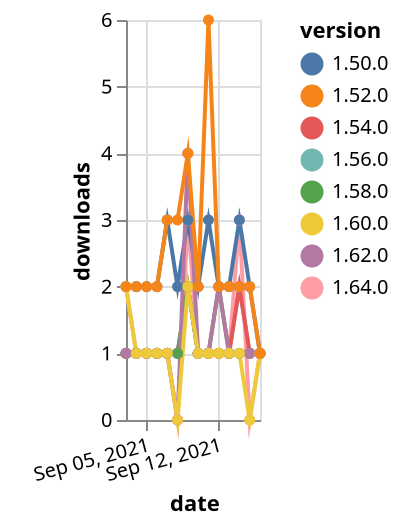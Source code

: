 {"$schema": "https://vega.github.io/schema/vega-lite/v5.json", "description": "A simple bar chart with embedded data.", "data": {"values": [{"date": "2021-09-03", "total": 201, "delta": 1, "version": "1.56.0"}, {"date": "2021-09-04", "total": 202, "delta": 1, "version": "1.56.0"}, {"date": "2021-09-05", "total": 203, "delta": 1, "version": "1.56.0"}, {"date": "2021-09-06", "total": 204, "delta": 1, "version": "1.56.0"}, {"date": "2021-09-07", "total": 205, "delta": 1, "version": "1.56.0"}, {"date": "2021-09-08", "total": 206, "delta": 1, "version": "1.56.0"}, {"date": "2021-09-09", "total": 208, "delta": 2, "version": "1.56.0"}, {"date": "2021-09-10", "total": 209, "delta": 1, "version": "1.56.0"}, {"date": "2021-09-11", "total": 210, "delta": 1, "version": "1.56.0"}, {"date": "2021-09-12", "total": 211, "delta": 1, "version": "1.56.0"}, {"date": "2021-09-13", "total": 212, "delta": 1, "version": "1.56.0"}, {"date": "2021-09-14", "total": 214, "delta": 2, "version": "1.56.0"}, {"date": "2021-09-15", "total": 215, "delta": 1, "version": "1.56.0"}, {"date": "2021-09-16", "total": 216, "delta": 1, "version": "1.56.0"}, {"date": "2021-09-03", "total": 118, "delta": 2, "version": "1.64.0"}, {"date": "2021-09-04", "total": 119, "delta": 1, "version": "1.64.0"}, {"date": "2021-09-05", "total": 120, "delta": 1, "version": "1.64.0"}, {"date": "2021-09-06", "total": 121, "delta": 1, "version": "1.64.0"}, {"date": "2021-09-07", "total": 122, "delta": 1, "version": "1.64.0"}, {"date": "2021-09-08", "total": 122, "delta": 0, "version": "1.64.0"}, {"date": "2021-09-09", "total": 125, "delta": 3, "version": "1.64.0"}, {"date": "2021-09-10", "total": 126, "delta": 1, "version": "1.64.0"}, {"date": "2021-09-11", "total": 127, "delta": 1, "version": "1.64.0"}, {"date": "2021-09-12", "total": 128, "delta": 1, "version": "1.64.0"}, {"date": "2021-09-13", "total": 129, "delta": 1, "version": "1.64.0"}, {"date": "2021-09-14", "total": 132, "delta": 3, "version": "1.64.0"}, {"date": "2021-09-15", "total": 132, "delta": 0, "version": "1.64.0"}, {"date": "2021-09-16", "total": 133, "delta": 1, "version": "1.64.0"}, {"date": "2021-09-03", "total": 243, "delta": 1, "version": "1.54.0"}, {"date": "2021-09-04", "total": 244, "delta": 1, "version": "1.54.0"}, {"date": "2021-09-05", "total": 245, "delta": 1, "version": "1.54.0"}, {"date": "2021-09-06", "total": 246, "delta": 1, "version": "1.54.0"}, {"date": "2021-09-07", "total": 247, "delta": 1, "version": "1.54.0"}, {"date": "2021-09-08", "total": 248, "delta": 1, "version": "1.54.0"}, {"date": "2021-09-09", "total": 250, "delta": 2, "version": "1.54.0"}, {"date": "2021-09-10", "total": 251, "delta": 1, "version": "1.54.0"}, {"date": "2021-09-11", "total": 252, "delta": 1, "version": "1.54.0"}, {"date": "2021-09-12", "total": 253, "delta": 1, "version": "1.54.0"}, {"date": "2021-09-13", "total": 254, "delta": 1, "version": "1.54.0"}, {"date": "2021-09-14", "total": 256, "delta": 2, "version": "1.54.0"}, {"date": "2021-09-15", "total": 257, "delta": 1, "version": "1.54.0"}, {"date": "2021-09-16", "total": 258, "delta": 1, "version": "1.54.0"}, {"date": "2021-09-03", "total": 181, "delta": 1, "version": "1.58.0"}, {"date": "2021-09-04", "total": 182, "delta": 1, "version": "1.58.0"}, {"date": "2021-09-05", "total": 183, "delta": 1, "version": "1.58.0"}, {"date": "2021-09-06", "total": 184, "delta": 1, "version": "1.58.0"}, {"date": "2021-09-07", "total": 185, "delta": 1, "version": "1.58.0"}, {"date": "2021-09-08", "total": 186, "delta": 1, "version": "1.58.0"}, {"date": "2021-09-09", "total": 188, "delta": 2, "version": "1.58.0"}, {"date": "2021-09-10", "total": 189, "delta": 1, "version": "1.58.0"}, {"date": "2021-09-11", "total": 190, "delta": 1, "version": "1.58.0"}, {"date": "2021-09-12", "total": 192, "delta": 2, "version": "1.58.0"}, {"date": "2021-09-13", "total": 193, "delta": 1, "version": "1.58.0"}, {"date": "2021-09-14", "total": 194, "delta": 1, "version": "1.58.0"}, {"date": "2021-09-15", "total": 195, "delta": 1, "version": "1.58.0"}, {"date": "2021-09-16", "total": 196, "delta": 1, "version": "1.58.0"}, {"date": "2021-09-03", "total": 2388, "delta": 2, "version": "1.50.0"}, {"date": "2021-09-04", "total": 2390, "delta": 2, "version": "1.50.0"}, {"date": "2021-09-05", "total": 2392, "delta": 2, "version": "1.50.0"}, {"date": "2021-09-06", "total": 2394, "delta": 2, "version": "1.50.0"}, {"date": "2021-09-07", "total": 2397, "delta": 3, "version": "1.50.0"}, {"date": "2021-09-08", "total": 2399, "delta": 2, "version": "1.50.0"}, {"date": "2021-09-09", "total": 2402, "delta": 3, "version": "1.50.0"}, {"date": "2021-09-10", "total": 2404, "delta": 2, "version": "1.50.0"}, {"date": "2021-09-11", "total": 2407, "delta": 3, "version": "1.50.0"}, {"date": "2021-09-12", "total": 2409, "delta": 2, "version": "1.50.0"}, {"date": "2021-09-13", "total": 2411, "delta": 2, "version": "1.50.0"}, {"date": "2021-09-14", "total": 2414, "delta": 3, "version": "1.50.0"}, {"date": "2021-09-15", "total": 2416, "delta": 2, "version": "1.50.0"}, {"date": "2021-09-16", "total": 2417, "delta": 1, "version": "1.50.0"}, {"date": "2021-09-03", "total": 173, "delta": 1, "version": "1.62.0"}, {"date": "2021-09-04", "total": 174, "delta": 1, "version": "1.62.0"}, {"date": "2021-09-05", "total": 175, "delta": 1, "version": "1.62.0"}, {"date": "2021-09-06", "total": 176, "delta": 1, "version": "1.62.0"}, {"date": "2021-09-07", "total": 177, "delta": 1, "version": "1.62.0"}, {"date": "2021-09-08", "total": 177, "delta": 0, "version": "1.62.0"}, {"date": "2021-09-09", "total": 181, "delta": 4, "version": "1.62.0"}, {"date": "2021-09-10", "total": 182, "delta": 1, "version": "1.62.0"}, {"date": "2021-09-11", "total": 183, "delta": 1, "version": "1.62.0"}, {"date": "2021-09-12", "total": 185, "delta": 2, "version": "1.62.0"}, {"date": "2021-09-13", "total": 186, "delta": 1, "version": "1.62.0"}, {"date": "2021-09-14", "total": 187, "delta": 1, "version": "1.62.0"}, {"date": "2021-09-15", "total": 188, "delta": 1, "version": "1.62.0"}, {"date": "2021-09-16", "total": 189, "delta": 1, "version": "1.62.0"}, {"date": "2021-09-03", "total": 161, "delta": 2, "version": "1.60.0"}, {"date": "2021-09-04", "total": 162, "delta": 1, "version": "1.60.0"}, {"date": "2021-09-05", "total": 163, "delta": 1, "version": "1.60.0"}, {"date": "2021-09-06", "total": 164, "delta": 1, "version": "1.60.0"}, {"date": "2021-09-07", "total": 165, "delta": 1, "version": "1.60.0"}, {"date": "2021-09-08", "total": 165, "delta": 0, "version": "1.60.0"}, {"date": "2021-09-09", "total": 167, "delta": 2, "version": "1.60.0"}, {"date": "2021-09-10", "total": 168, "delta": 1, "version": "1.60.0"}, {"date": "2021-09-11", "total": 169, "delta": 1, "version": "1.60.0"}, {"date": "2021-09-12", "total": 170, "delta": 1, "version": "1.60.0"}, {"date": "2021-09-13", "total": 171, "delta": 1, "version": "1.60.0"}, {"date": "2021-09-14", "total": 172, "delta": 1, "version": "1.60.0"}, {"date": "2021-09-15", "total": 172, "delta": 0, "version": "1.60.0"}, {"date": "2021-09-16", "total": 173, "delta": 1, "version": "1.60.0"}, {"date": "2021-09-03", "total": 2538, "delta": 2, "version": "1.52.0"}, {"date": "2021-09-04", "total": 2540, "delta": 2, "version": "1.52.0"}, {"date": "2021-09-05", "total": 2542, "delta": 2, "version": "1.52.0"}, {"date": "2021-09-06", "total": 2544, "delta": 2, "version": "1.52.0"}, {"date": "2021-09-07", "total": 2547, "delta": 3, "version": "1.52.0"}, {"date": "2021-09-08", "total": 2550, "delta": 3, "version": "1.52.0"}, {"date": "2021-09-09", "total": 2554, "delta": 4, "version": "1.52.0"}, {"date": "2021-09-10", "total": 2556, "delta": 2, "version": "1.52.0"}, {"date": "2021-09-11", "total": 2562, "delta": 6, "version": "1.52.0"}, {"date": "2021-09-12", "total": 2564, "delta": 2, "version": "1.52.0"}, {"date": "2021-09-13", "total": 2566, "delta": 2, "version": "1.52.0"}, {"date": "2021-09-14", "total": 2568, "delta": 2, "version": "1.52.0"}, {"date": "2021-09-15", "total": 2570, "delta": 2, "version": "1.52.0"}, {"date": "2021-09-16", "total": 2571, "delta": 1, "version": "1.52.0"}]}, "width": "container", "mark": {"type": "line", "point": {"filled": true}}, "encoding": {"x": {"field": "date", "type": "temporal", "timeUnit": "yearmonthdate", "title": "date", "axis": {"labelAngle": -15}}, "y": {"field": "delta", "type": "quantitative", "title": "downloads"}, "color": {"field": "version", "type": "nominal"}, "tooltip": {"field": "delta"}}}